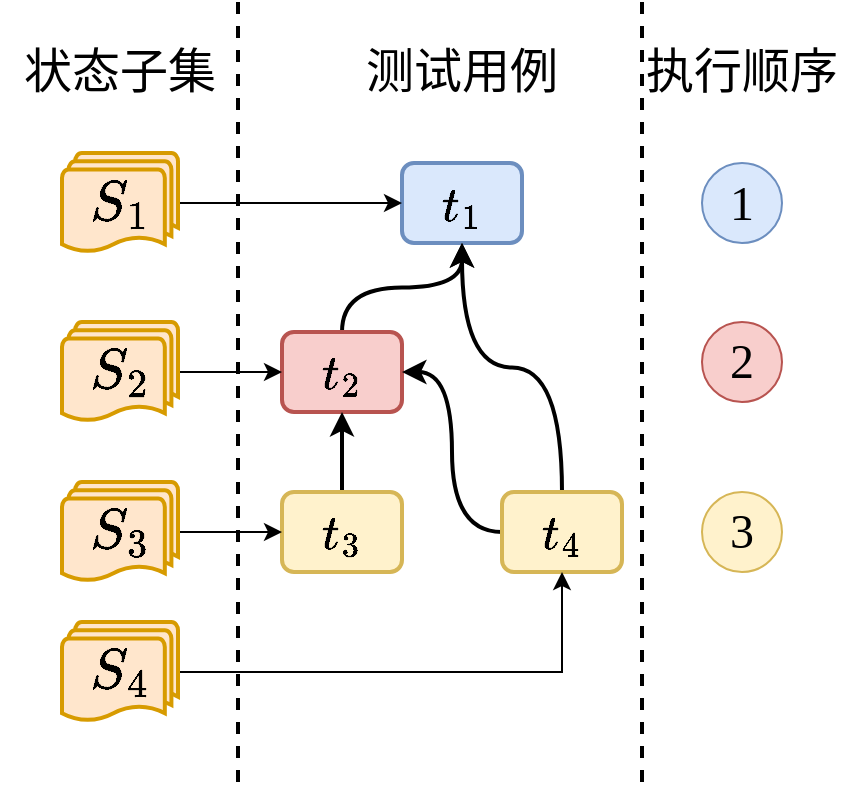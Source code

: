 <mxfile version="24.7.12">
  <diagram name="第 1 页" id="5klusX7bcSKgV-_HhoXc">
    <mxGraphModel dx="1833" dy="1215" grid="1" gridSize="10" guides="1" tooltips="1" connect="1" arrows="1" fold="1" page="1" pageScale="1" pageWidth="827" pageHeight="1169" math="1" shadow="0">
      <root>
        <mxCell id="0" />
        <mxCell id="1" parent="0" />
        <mxCell id="fb4e6AdWu1gKETjJjs_l-1" value="$$t_1$$&lt;span class=&quot;eusoft-eudic-chrome-extension-translate-content&quot;&gt;&lt;/span&gt;" style="rounded=1;whiteSpace=wrap;html=1;fontSize=24;fontFamily=Comic Sans MS;fillColor=#dae8fc;strokeColor=#6c8ebf;strokeWidth=2;" parent="1" vertex="1">
          <mxGeometry x="330" y="400.5" width="60" height="40" as="geometry" />
        </mxCell>
        <mxCell id="fb4e6AdWu1gKETjJjs_l-12" style="edgeStyle=orthogonalEdgeStyle;rounded=0;orthogonalLoop=1;jettySize=auto;html=1;entryX=0.5;entryY=1;entryDx=0;entryDy=0;exitX=0.5;exitY=0;exitDx=0;exitDy=0;strokeWidth=2;curved=1;" parent="1" source="fb4e6AdWu1gKETjJjs_l-2" target="fb4e6AdWu1gKETjJjs_l-1" edge="1">
          <mxGeometry relative="1" as="geometry" />
        </mxCell>
        <mxCell id="fb4e6AdWu1gKETjJjs_l-2" value="$$t_2$$&lt;span class=&quot;eusoft-eudic-chrome-extension-translate-content&quot;&gt;&lt;/span&gt;" style="rounded=1;whiteSpace=wrap;html=1;fontSize=24;fontFamily=Comic Sans MS;fillColor=#f8cecc;strokeColor=#b85450;strokeWidth=2;" parent="1" vertex="1">
          <mxGeometry x="270" y="485" width="60" height="40" as="geometry" />
        </mxCell>
        <mxCell id="fb4e6AdWu1gKETjJjs_l-15" value="" style="edgeStyle=orthogonalEdgeStyle;rounded=0;orthogonalLoop=1;jettySize=auto;html=1;curved=1;strokeWidth=2;" parent="1" source="fb4e6AdWu1gKETjJjs_l-4" target="fb4e6AdWu1gKETjJjs_l-2" edge="1">
          <mxGeometry relative="1" as="geometry" />
        </mxCell>
        <mxCell id="fb4e6AdWu1gKETjJjs_l-4" value="$$t_3$$" style="rounded=1;whiteSpace=wrap;html=1;fontSize=24;fontFamily=Comic Sans MS;fillColor=#fff2cc;strokeColor=#d6b656;strokeWidth=2;" parent="1" vertex="1">
          <mxGeometry x="270" y="565" width="60" height="40" as="geometry" />
        </mxCell>
        <mxCell id="fb4e6AdWu1gKETjJjs_l-13" style="edgeStyle=orthogonalEdgeStyle;rounded=0;orthogonalLoop=1;jettySize=auto;html=1;exitX=0.5;exitY=0;exitDx=0;exitDy=0;entryX=0.5;entryY=1;entryDx=0;entryDy=0;strokeWidth=2;curved=1;" parent="1" source="fb4e6AdWu1gKETjJjs_l-11" target="fb4e6AdWu1gKETjJjs_l-1" edge="1">
          <mxGeometry relative="1" as="geometry" />
        </mxCell>
        <mxCell id="fb4e6AdWu1gKETjJjs_l-14" style="edgeStyle=orthogonalEdgeStyle;rounded=0;orthogonalLoop=1;jettySize=auto;html=1;entryX=1;entryY=0.5;entryDx=0;entryDy=0;strokeWidth=2;curved=1;" parent="1" source="fb4e6AdWu1gKETjJjs_l-11" target="fb4e6AdWu1gKETjJjs_l-2" edge="1">
          <mxGeometry relative="1" as="geometry" />
        </mxCell>
        <mxCell id="fb4e6AdWu1gKETjJjs_l-11" value="$$t_4$$" style="rounded=1;whiteSpace=wrap;html=1;fontSize=24;fontFamily=Comic Sans MS;fillColor=#fff2cc;strokeColor=#d6b656;strokeWidth=2;" parent="1" vertex="1">
          <mxGeometry x="380" y="565" width="60" height="40" as="geometry" />
        </mxCell>
        <mxCell id="fb4e6AdWu1gKETjJjs_l-24" value="1" style="ellipse;whiteSpace=wrap;html=1;fontSize=24;fontFamily=Times New Roman;fillColor=#dae8fc;strokeColor=#6c8ebf;" parent="1" vertex="1">
          <mxGeometry x="480" y="400.5" width="40" height="40" as="geometry" />
        </mxCell>
        <mxCell id="fb4e6AdWu1gKETjJjs_l-26" value="2" style="ellipse;whiteSpace=wrap;html=1;fontSize=24;fontFamily=Times New Roman;fillColor=#f8cecc;strokeColor=#b85450;" parent="1" vertex="1">
          <mxGeometry x="480" y="480" width="40" height="40" as="geometry" />
        </mxCell>
        <mxCell id="fb4e6AdWu1gKETjJjs_l-27" value="3" style="ellipse;whiteSpace=wrap;html=1;fontSize=24;fontFamily=Times New Roman;fillColor=#fff2cc;strokeColor=#d6b656;" parent="1" vertex="1">
          <mxGeometry x="480" y="565" width="40" height="40" as="geometry" />
        </mxCell>
        <mxCell id="pUeGN0KHuNEm9AJB9LLj-2" style="edgeStyle=orthogonalEdgeStyle;rounded=0;orthogonalLoop=1;jettySize=auto;html=1;entryX=0;entryY=0.5;entryDx=0;entryDy=0;" edge="1" parent="1" source="pUeGN0KHuNEm9AJB9LLj-1" target="fb4e6AdWu1gKETjJjs_l-1">
          <mxGeometry relative="1" as="geometry" />
        </mxCell>
        <mxCell id="pUeGN0KHuNEm9AJB9LLj-1" value="$$S_1$$" style="strokeWidth=2;html=1;shape=mxgraph.flowchart.multi-document;whiteSpace=wrap;fontSize=24;fillColor=#ffe6cc;strokeColor=#d79b00;" vertex="1" parent="1">
          <mxGeometry x="160" y="395.5" width="58" height="50" as="geometry" />
        </mxCell>
        <mxCell id="pUeGN0KHuNEm9AJB9LLj-6" value="" style="edgeStyle=orthogonalEdgeStyle;rounded=0;orthogonalLoop=1;jettySize=auto;html=1;" edge="1" parent="1" source="pUeGN0KHuNEm9AJB9LLj-3" target="fb4e6AdWu1gKETjJjs_l-2">
          <mxGeometry relative="1" as="geometry" />
        </mxCell>
        <mxCell id="pUeGN0KHuNEm9AJB9LLj-3" value="$$S_2$$" style="strokeWidth=2;html=1;shape=mxgraph.flowchart.multi-document;whiteSpace=wrap;fontSize=24;fillColor=#ffe6cc;strokeColor=#d79b00;" vertex="1" parent="1">
          <mxGeometry x="160" y="480" width="58" height="50" as="geometry" />
        </mxCell>
        <mxCell id="pUeGN0KHuNEm9AJB9LLj-7" value="" style="edgeStyle=orthogonalEdgeStyle;rounded=0;orthogonalLoop=1;jettySize=auto;html=1;" edge="1" parent="1" source="pUeGN0KHuNEm9AJB9LLj-4" target="fb4e6AdWu1gKETjJjs_l-4">
          <mxGeometry relative="1" as="geometry" />
        </mxCell>
        <mxCell id="pUeGN0KHuNEm9AJB9LLj-4" value="$$S_3$$" style="strokeWidth=2;html=1;shape=mxgraph.flowchart.multi-document;whiteSpace=wrap;fontSize=24;fillColor=#ffe6cc;strokeColor=#d79b00;" vertex="1" parent="1">
          <mxGeometry x="160" y="560" width="58" height="50" as="geometry" />
        </mxCell>
        <mxCell id="pUeGN0KHuNEm9AJB9LLj-8" style="edgeStyle=orthogonalEdgeStyle;rounded=0;orthogonalLoop=1;jettySize=auto;html=1;entryX=0.5;entryY=1;entryDx=0;entryDy=0;" edge="1" parent="1" source="pUeGN0KHuNEm9AJB9LLj-5" target="fb4e6AdWu1gKETjJjs_l-11">
          <mxGeometry relative="1" as="geometry" />
        </mxCell>
        <mxCell id="pUeGN0KHuNEm9AJB9LLj-5" value="$$S_4$$" style="strokeWidth=2;html=1;shape=mxgraph.flowchart.multi-document;whiteSpace=wrap;fontSize=24;fillColor=#ffe6cc;strokeColor=#d79b00;" vertex="1" parent="1">
          <mxGeometry x="160" y="630" width="58" height="50" as="geometry" />
        </mxCell>
        <mxCell id="pUeGN0KHuNEm9AJB9LLj-9" value="测试用例" style="text;html=1;align=center;verticalAlign=middle;whiteSpace=wrap;rounded=0;fontSize=24;" vertex="1" parent="1">
          <mxGeometry x="300" y="340" width="120" height="30" as="geometry" />
        </mxCell>
        <mxCell id="pUeGN0KHuNEm9AJB9LLj-10" value="状态子集" style="text;html=1;align=center;verticalAlign=middle;whiteSpace=wrap;rounded=0;fontSize=24;" vertex="1" parent="1">
          <mxGeometry x="129" y="340" width="120" height="30" as="geometry" />
        </mxCell>
        <mxCell id="pUeGN0KHuNEm9AJB9LLj-11" value="执行顺序" style="text;html=1;align=center;verticalAlign=middle;whiteSpace=wrap;rounded=0;fontSize=24;" vertex="1" parent="1">
          <mxGeometry x="440" y="340" width="120" height="30" as="geometry" />
        </mxCell>
        <mxCell id="pUeGN0KHuNEm9AJB9LLj-12" value="" style="endArrow=none;dashed=1;html=1;strokeWidth=2;rounded=0;" edge="1" parent="1">
          <mxGeometry width="50" height="50" relative="1" as="geometry">
            <mxPoint x="248" y="710" as="sourcePoint" />
            <mxPoint x="248" y="320" as="targetPoint" />
          </mxGeometry>
        </mxCell>
        <mxCell id="pUeGN0KHuNEm9AJB9LLj-13" value="" style="endArrow=none;dashed=1;html=1;strokeWidth=2;rounded=0;" edge="1" parent="1">
          <mxGeometry width="50" height="50" relative="1" as="geometry">
            <mxPoint x="450" y="710" as="sourcePoint" />
            <mxPoint x="450" y="320" as="targetPoint" />
          </mxGeometry>
        </mxCell>
      </root>
    </mxGraphModel>
  </diagram>
</mxfile>
